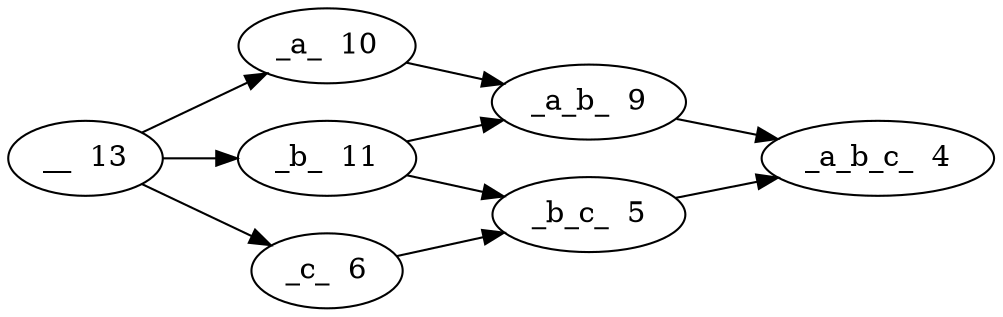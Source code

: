 strict digraph "" {
	graph [rankdir=LR];
	"__  13"	[weight=13];
	"_b_  11"	[weight=11];
	"__  13" -> "_b_  11"	[cost=0.24100809950379498];
	"_a_  10"	[weight=10];
	"__  13" -> "_a_  10"	[cost=0.37851162325372983];
	"_c_  6"	[weight=6];
	"__  13" -> "_c_  6"	[cost=1.1154772174199359];
	"_a_b_  9"	[weight=9];
	"_b_  11" -> "_a_b_  9"	[cost=0.28950661719498505];
	"_b_c_  5"	[weight=5];
	"_b_  11" -> "_b_c_  5"	[cost=1.1375035237499351];
	"_a_  10" -> "_a_b_  9"	[cost=0.15200309344505006];
	"_a_b_c_  4"	[weight=4];
	"_a_b_  9" -> "_a_b_c_  4"	[cost=1.1699250014423124];
	"_c_  6" -> "_b_c_  5"	[cost=0.2630344058337938];
	"_b_c_  5" -> "_a_b_c_  4"	[cost=0.32192809488736235];
}
